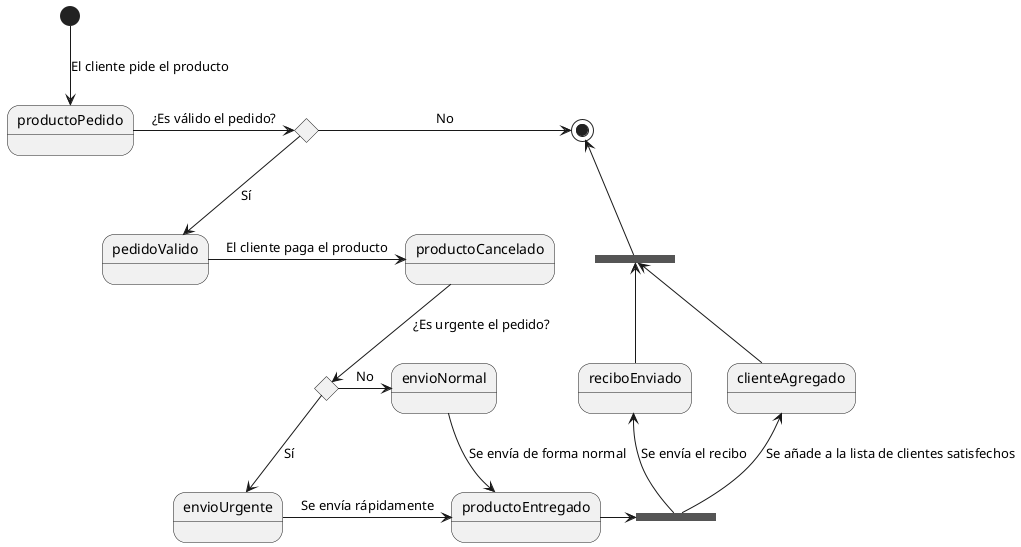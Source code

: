 @startuml L
state productoPedido
state productoCancelado
state pedidoValido
state productoEntregado
state envioUrgente 
state envioNormal
state reciboEnviado 
state clienteAgregado

state c1 <<choice>>
state c2 <<choice>>
state fork1 <<fork>>
state fork2 <<fork>>

[*] -down-> productoPedido : El cliente pide el producto

productoPedido -right-> c1 : ¿Es válido el pedido?


c1 -right-> [*] : No

c1 -down-> pedidoValido: Sí

pedidoValido -left-> productoCancelado : El cliente paga el producto

productoCancelado -down-> c2 : ¿Es urgente el pedido?

c2 -down-> envioUrgente : Sí
c2 -left-> envioNormal : No

envioUrgente -right-> productoEntregado : Se envía rápidamente
envioNormal -right-> productoEntregado : Se envía de forma normal

productoEntregado -right-> fork1
fork1 -up-> reciboEnviado : Se envía el recibo
fork1 -up-> clienteAgregado : Se añade a la lista de clientes satisfechos

reciboEnviado -up-> fork2
clienteAgregado -up-> fork2

fork2 -up-> [*]
@enduml